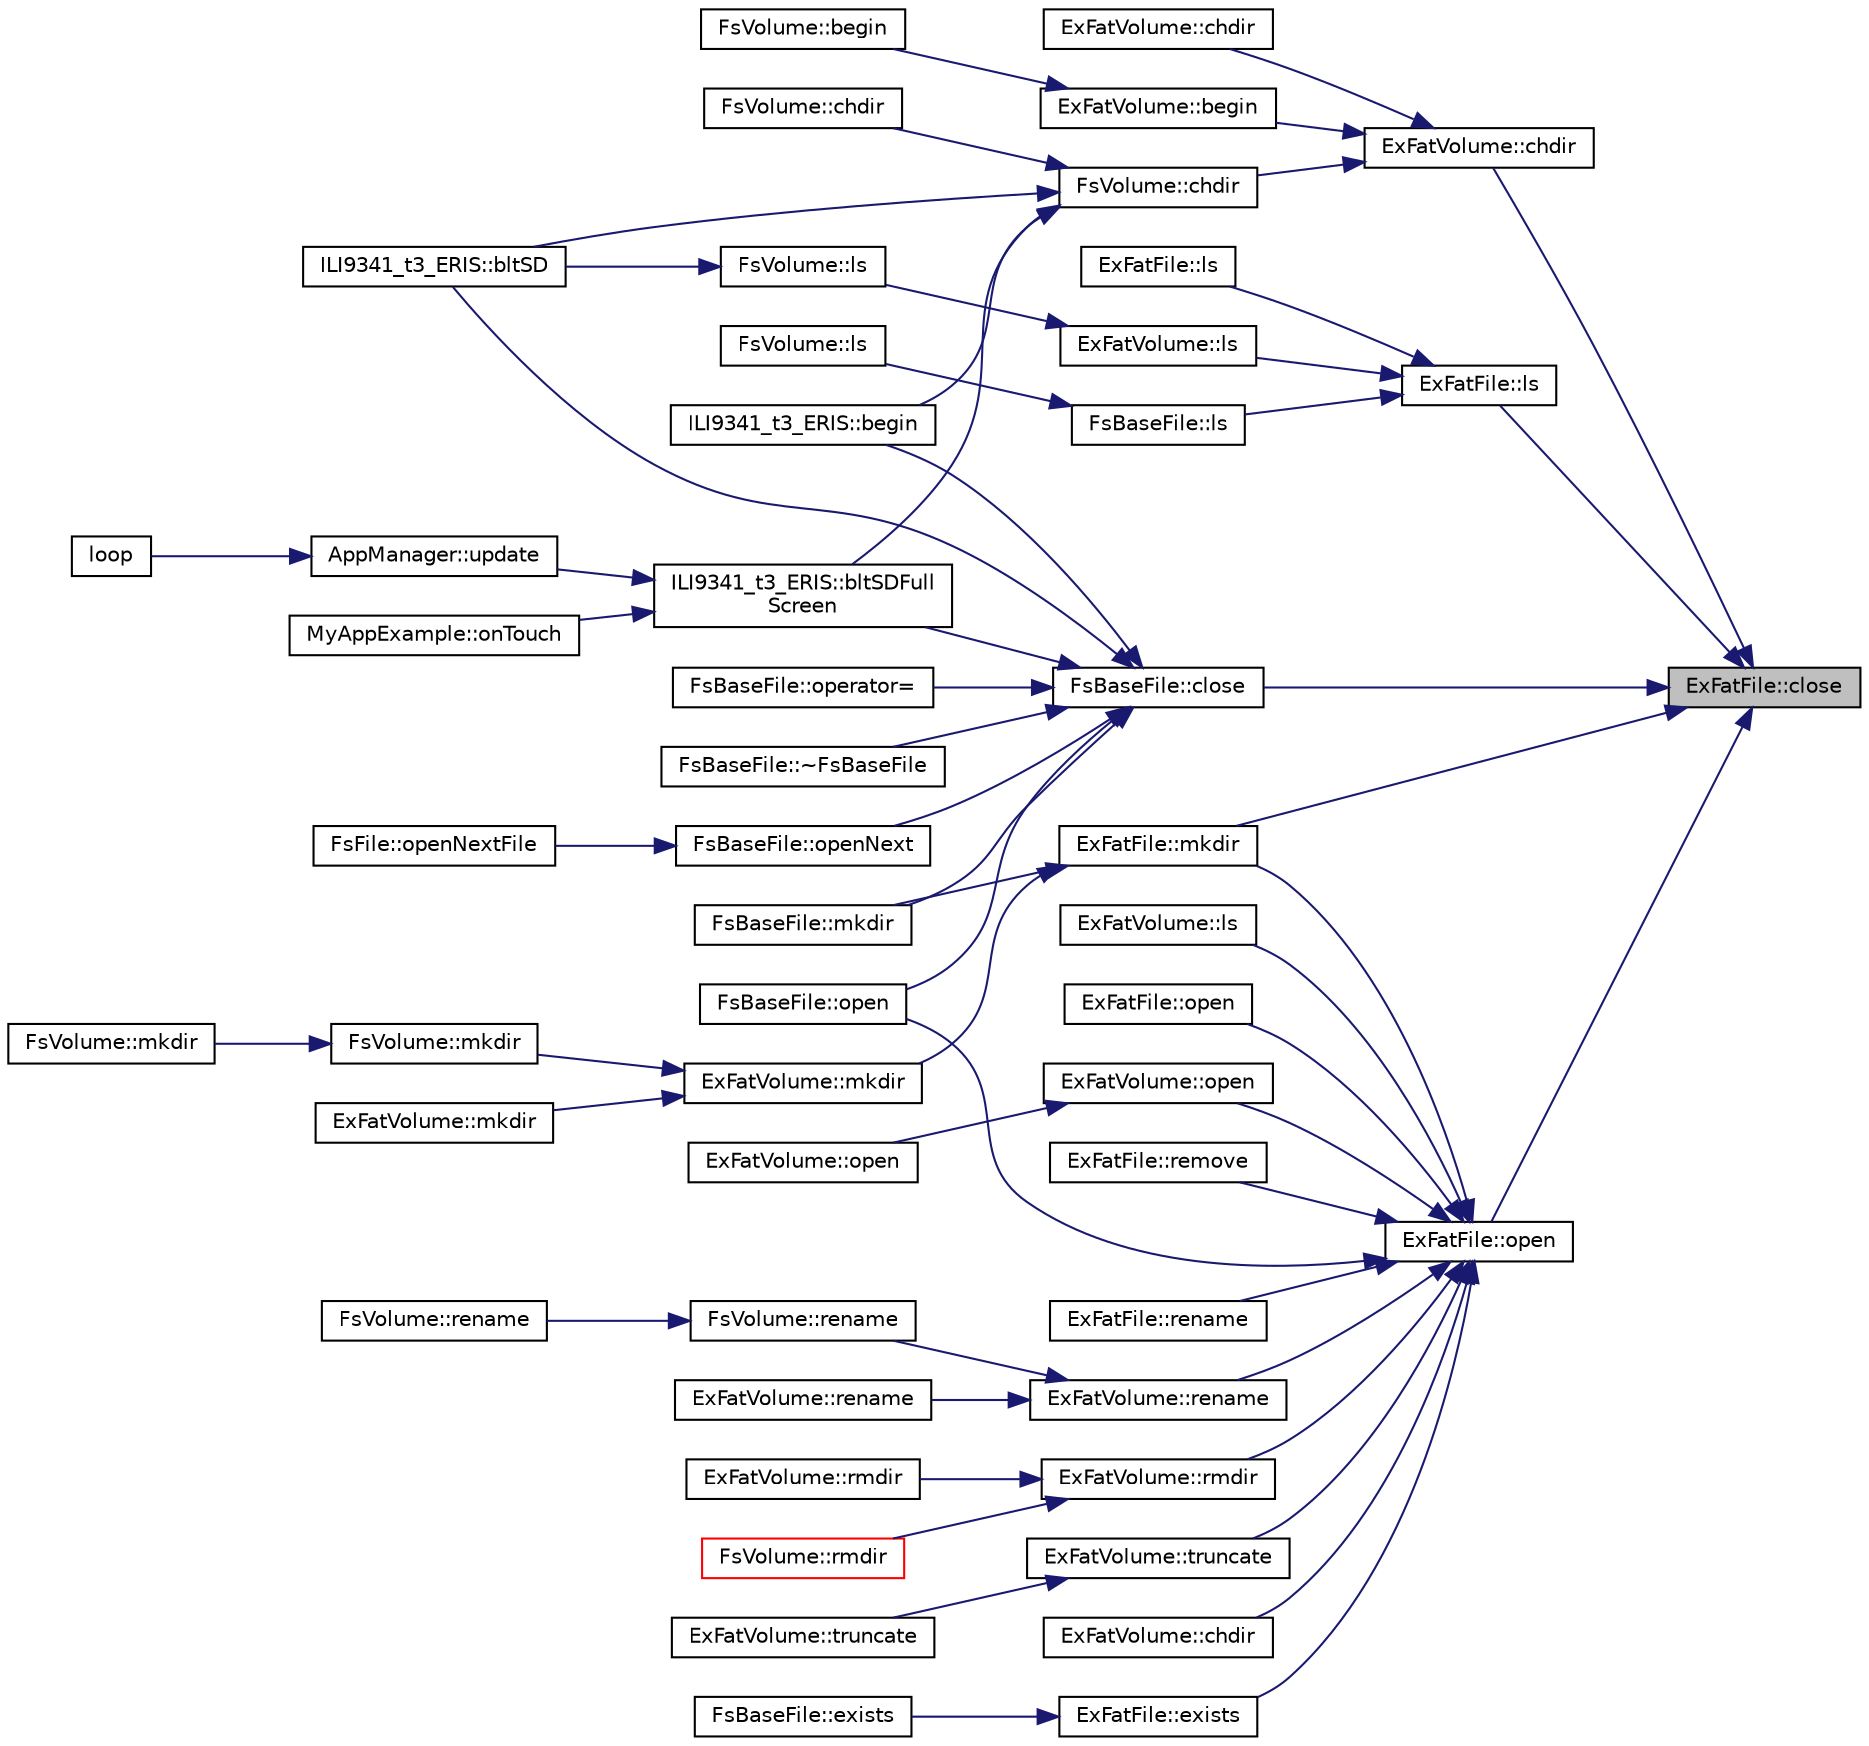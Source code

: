 digraph "ExFatFile::close"
{
 // LATEX_PDF_SIZE
  edge [fontname="Helvetica",fontsize="10",labelfontname="Helvetica",labelfontsize="10"];
  node [fontname="Helvetica",fontsize="10",shape=record];
  rankdir="RL";
  Node1 [label="ExFatFile::close",height=0.2,width=0.4,color="black", fillcolor="grey75", style="filled", fontcolor="black",tooltip=" "];
  Node1 -> Node2 [dir="back",color="midnightblue",fontsize="10",style="solid",fontname="Helvetica"];
  Node2 [label="ExFatVolume::chdir",height=0.2,width=0.4,color="black", fillcolor="white", style="filled",URL="$class_ex_fat_volume.html#abdc1addfc9474bf42cab31bcb49b4b65",tooltip=" "];
  Node2 -> Node3 [dir="back",color="midnightblue",fontsize="10",style="solid",fontname="Helvetica"];
  Node3 [label="ExFatVolume::begin",height=0.2,width=0.4,color="black", fillcolor="white", style="filled",URL="$class_ex_fat_volume.html#ade318d2517a1bd3abe56e9e530fdcd78",tooltip=" "];
  Node3 -> Node4 [dir="back",color="midnightblue",fontsize="10",style="solid",fontname="Helvetica"];
  Node4 [label="FsVolume::begin",height=0.2,width=0.4,color="black", fillcolor="white", style="filled",URL="$class_fs_volume.html#ae587e7c114b0af86ec0b2927300133b0",tooltip=" "];
  Node2 -> Node5 [dir="back",color="midnightblue",fontsize="10",style="solid",fontname="Helvetica"];
  Node5 [label="FsVolume::chdir",height=0.2,width=0.4,color="black", fillcolor="white", style="filled",URL="$class_fs_volume.html#abcc645df09441d40c476e4981393c944",tooltip=" "];
  Node5 -> Node6 [dir="back",color="midnightblue",fontsize="10",style="solid",fontname="Helvetica"];
  Node6 [label="ILI9341_t3_ERIS::begin",height=0.2,width=0.4,color="black", fillcolor="white", style="filled",URL="$class_i_l_i9341__t3___e_r_i_s.html#aac7f00d564f87cf2063f869d273f6f48",tooltip=" "];
  Node5 -> Node7 [dir="back",color="midnightblue",fontsize="10",style="solid",fontname="Helvetica"];
  Node7 [label="ILI9341_t3_ERIS::bltSD",height=0.2,width=0.4,color="black", fillcolor="white", style="filled",URL="$class_i_l_i9341__t3___e_r_i_s.html#a62cbbd94867557ffbe8d9a2c832c8716",tooltip=" "];
  Node5 -> Node8 [dir="back",color="midnightblue",fontsize="10",style="solid",fontname="Helvetica"];
  Node8 [label="ILI9341_t3_ERIS::bltSDFull\lScreen",height=0.2,width=0.4,color="black", fillcolor="white", style="filled",URL="$class_i_l_i9341__t3___e_r_i_s.html#a6efb6ee1407d55e237e86b7557d89b75",tooltip=" "];
  Node8 -> Node9 [dir="back",color="midnightblue",fontsize="10",style="solid",fontname="Helvetica"];
  Node9 [label="MyAppExample::onTouch",height=0.2,width=0.4,color="black", fillcolor="white", style="filled",URL="$class_my_app_example.html#a9113a6d8c69d8dacf810449d732d6c5e",tooltip=" "];
  Node8 -> Node10 [dir="back",color="midnightblue",fontsize="10",style="solid",fontname="Helvetica"];
  Node10 [label="AppManager::update",height=0.2,width=0.4,color="black", fillcolor="white", style="filled",URL="$class_app_manager.html#ab4352bf5559866e77c333e74af7c2210",tooltip=" "];
  Node10 -> Node11 [dir="back",color="midnightblue",fontsize="10",style="solid",fontname="Helvetica"];
  Node11 [label="loop",height=0.2,width=0.4,color="black", fillcolor="white", style="filled",URL="$main_8cpp.html#a0b33edabd7f1c4e4a0bf32c67269be2f",tooltip=" "];
  Node5 -> Node12 [dir="back",color="midnightblue",fontsize="10",style="solid",fontname="Helvetica"];
  Node12 [label="FsVolume::chdir",height=0.2,width=0.4,color="black", fillcolor="white", style="filled",URL="$class_fs_volume.html#a6c0758acb32b59c1861cc143612765d2",tooltip=" "];
  Node2 -> Node13 [dir="back",color="midnightblue",fontsize="10",style="solid",fontname="Helvetica"];
  Node13 [label="ExFatVolume::chdir",height=0.2,width=0.4,color="black", fillcolor="white", style="filled",URL="$class_ex_fat_volume.html#afb7a1d7e4de9690b2c63cc8cd22ab4b5",tooltip=" "];
  Node1 -> Node14 [dir="back",color="midnightblue",fontsize="10",style="solid",fontname="Helvetica"];
  Node14 [label="FsBaseFile::close",height=0.2,width=0.4,color="black", fillcolor="white", style="filled",URL="$class_fs_base_file.html#aa669c695a839e68e417fb15eebe3de13",tooltip=" "];
  Node14 -> Node6 [dir="back",color="midnightblue",fontsize="10",style="solid",fontname="Helvetica"];
  Node14 -> Node7 [dir="back",color="midnightblue",fontsize="10",style="solid",fontname="Helvetica"];
  Node14 -> Node8 [dir="back",color="midnightblue",fontsize="10",style="solid",fontname="Helvetica"];
  Node14 -> Node15 [dir="back",color="midnightblue",fontsize="10",style="solid",fontname="Helvetica"];
  Node15 [label="FsBaseFile::mkdir",height=0.2,width=0.4,color="black", fillcolor="white", style="filled",URL="$class_fs_base_file.html#a8b7aa7f2c63882e483336dfe12ef6800",tooltip=" "];
  Node14 -> Node16 [dir="back",color="midnightblue",fontsize="10",style="solid",fontname="Helvetica"];
  Node16 [label="FsBaseFile::open",height=0.2,width=0.4,color="black", fillcolor="white", style="filled",URL="$class_fs_base_file.html#a9786eb47f5d001e89ff291c271517547",tooltip=" "];
  Node14 -> Node17 [dir="back",color="midnightblue",fontsize="10",style="solid",fontname="Helvetica"];
  Node17 [label="FsBaseFile::openNext",height=0.2,width=0.4,color="black", fillcolor="white", style="filled",URL="$class_fs_base_file.html#acb9b1075f4db76fa7e0521c9aff9c3df",tooltip=" "];
  Node17 -> Node18 [dir="back",color="midnightblue",fontsize="10",style="solid",fontname="Helvetica"];
  Node18 [label="FsFile::openNextFile",height=0.2,width=0.4,color="black", fillcolor="white", style="filled",URL="$class_fs_file.html#ab2f85961e3831d0d654da862becb7433",tooltip=" "];
  Node14 -> Node19 [dir="back",color="midnightblue",fontsize="10",style="solid",fontname="Helvetica"];
  Node19 [label="FsBaseFile::operator=",height=0.2,width=0.4,color="black", fillcolor="white", style="filled",URL="$class_fs_base_file.html#ae4f6d168072bb4f2a61976f621659d20",tooltip=" "];
  Node14 -> Node20 [dir="back",color="midnightblue",fontsize="10",style="solid",fontname="Helvetica"];
  Node20 [label="FsBaseFile::~FsBaseFile",height=0.2,width=0.4,color="black", fillcolor="white", style="filled",URL="$class_fs_base_file.html#ab148c0eb86197666a251a2f0a15f2a02",tooltip=" "];
  Node1 -> Node21 [dir="back",color="midnightblue",fontsize="10",style="solid",fontname="Helvetica"];
  Node21 [label="ExFatFile::ls",height=0.2,width=0.4,color="black", fillcolor="white", style="filled",URL="$class_ex_fat_file.html#aa0e074c891f3db5ea2ebd491667b03a6",tooltip=" "];
  Node21 -> Node22 [dir="back",color="midnightblue",fontsize="10",style="solid",fontname="Helvetica"];
  Node22 [label="FsBaseFile::ls",height=0.2,width=0.4,color="black", fillcolor="white", style="filled",URL="$class_fs_base_file.html#aecbc336b952eebebfdfcf917863183ee",tooltip=" "];
  Node22 -> Node23 [dir="back",color="midnightblue",fontsize="10",style="solid",fontname="Helvetica"];
  Node23 [label="FsVolume::ls",height=0.2,width=0.4,color="black", fillcolor="white", style="filled",URL="$class_fs_volume.html#ab429316ed9e57a52ecfb938aca7dff6c",tooltip=" "];
  Node21 -> Node24 [dir="back",color="midnightblue",fontsize="10",style="solid",fontname="Helvetica"];
  Node24 [label="ExFatFile::ls",height=0.2,width=0.4,color="black", fillcolor="white", style="filled",URL="$class_ex_fat_file.html#a09f8beb55f939874e93c1df6c8a046d4",tooltip=" "];
  Node21 -> Node25 [dir="back",color="midnightblue",fontsize="10",style="solid",fontname="Helvetica"];
  Node25 [label="ExFatVolume::ls",height=0.2,width=0.4,color="black", fillcolor="white", style="filled",URL="$class_ex_fat_volume.html#abe1e8cad0a5922984b28edfd987bc856",tooltip=" "];
  Node25 -> Node26 [dir="back",color="midnightblue",fontsize="10",style="solid",fontname="Helvetica"];
  Node26 [label="FsVolume::ls",height=0.2,width=0.4,color="black", fillcolor="white", style="filled",URL="$class_fs_volume.html#a679105032aa3e5c4585c63f8e7acfc02",tooltip=" "];
  Node26 -> Node7 [dir="back",color="midnightblue",fontsize="10",style="solid",fontname="Helvetica"];
  Node1 -> Node27 [dir="back",color="midnightblue",fontsize="10",style="solid",fontname="Helvetica"];
  Node27 [label="ExFatFile::mkdir",height=0.2,width=0.4,color="black", fillcolor="white", style="filled",URL="$class_ex_fat_file.html#a3a393624d52854e74bf385c9e513a86d",tooltip=" "];
  Node27 -> Node28 [dir="back",color="midnightblue",fontsize="10",style="solid",fontname="Helvetica"];
  Node28 [label="ExFatVolume::mkdir",height=0.2,width=0.4,color="black", fillcolor="white", style="filled",URL="$class_ex_fat_volume.html#a407b93b16554b26ff52f7b762a9217aa",tooltip=" "];
  Node28 -> Node29 [dir="back",color="midnightblue",fontsize="10",style="solid",fontname="Helvetica"];
  Node29 [label="FsVolume::mkdir",height=0.2,width=0.4,color="black", fillcolor="white", style="filled",URL="$class_fs_volume.html#a9d38c297dccceeb5f48dceb17232368d",tooltip=" "];
  Node29 -> Node30 [dir="back",color="midnightblue",fontsize="10",style="solid",fontname="Helvetica"];
  Node30 [label="FsVolume::mkdir",height=0.2,width=0.4,color="black", fillcolor="white", style="filled",URL="$class_fs_volume.html#a5d07b87552368dc66e08aab2e7be14af",tooltip=" "];
  Node28 -> Node31 [dir="back",color="midnightblue",fontsize="10",style="solid",fontname="Helvetica"];
  Node31 [label="ExFatVolume::mkdir",height=0.2,width=0.4,color="black", fillcolor="white", style="filled",URL="$class_ex_fat_volume.html#a0f4cf7e2853225380574724314327597",tooltip=" "];
  Node27 -> Node15 [dir="back",color="midnightblue",fontsize="10",style="solid",fontname="Helvetica"];
  Node1 -> Node32 [dir="back",color="midnightblue",fontsize="10",style="solid",fontname="Helvetica"];
  Node32 [label="ExFatFile::open",height=0.2,width=0.4,color="black", fillcolor="white", style="filled",URL="$class_ex_fat_file.html#ad0be05c5c7092317089872778052cbd7",tooltip=" "];
  Node32 -> Node33 [dir="back",color="midnightblue",fontsize="10",style="solid",fontname="Helvetica"];
  Node33 [label="ExFatVolume::chdir",height=0.2,width=0.4,color="black", fillcolor="white", style="filled",URL="$class_ex_fat_volume.html#a4e0a0e838088f31b15a36925f21c314c",tooltip=" "];
  Node32 -> Node34 [dir="back",color="midnightblue",fontsize="10",style="solid",fontname="Helvetica"];
  Node34 [label="ExFatFile::exists",height=0.2,width=0.4,color="black", fillcolor="white", style="filled",URL="$class_ex_fat_file.html#a22a717ddc6d2004c540c67a14264d9dd",tooltip=" "];
  Node34 -> Node35 [dir="back",color="midnightblue",fontsize="10",style="solid",fontname="Helvetica"];
  Node35 [label="FsBaseFile::exists",height=0.2,width=0.4,color="black", fillcolor="white", style="filled",URL="$class_fs_base_file.html#a76aea9766ffeae5454381a0704e62505",tooltip=" "];
  Node32 -> Node36 [dir="back",color="midnightblue",fontsize="10",style="solid",fontname="Helvetica"];
  Node36 [label="ExFatVolume::ls",height=0.2,width=0.4,color="black", fillcolor="white", style="filled",URL="$class_ex_fat_volume.html#aad2de66514174edb37b0fe7e44b33abf",tooltip=" "];
  Node32 -> Node27 [dir="back",color="midnightblue",fontsize="10",style="solid",fontname="Helvetica"];
  Node32 -> Node37 [dir="back",color="midnightblue",fontsize="10",style="solid",fontname="Helvetica"];
  Node37 [label="ExFatFile::open",height=0.2,width=0.4,color="black", fillcolor="white", style="filled",URL="$class_ex_fat_file.html#a32be0584c62b9eba57f386b03e350e43",tooltip=" "];
  Node32 -> Node38 [dir="back",color="midnightblue",fontsize="10",style="solid",fontname="Helvetica"];
  Node38 [label="ExFatVolume::open",height=0.2,width=0.4,color="black", fillcolor="white", style="filled",URL="$class_ex_fat_volume.html#a9686979b368d287b5bdde9f8824609f9",tooltip=" "];
  Node38 -> Node39 [dir="back",color="midnightblue",fontsize="10",style="solid",fontname="Helvetica"];
  Node39 [label="ExFatVolume::open",height=0.2,width=0.4,color="black", fillcolor="white", style="filled",URL="$class_ex_fat_volume.html#a29b670f7086e74ad5c50ecdad2e72d5b",tooltip=" "];
  Node32 -> Node16 [dir="back",color="midnightblue",fontsize="10",style="solid",fontname="Helvetica"];
  Node32 -> Node40 [dir="back",color="midnightblue",fontsize="10",style="solid",fontname="Helvetica"];
  Node40 [label="ExFatFile::remove",height=0.2,width=0.4,color="black", fillcolor="white", style="filled",URL="$class_ex_fat_file.html#ad10417a851dba3d40a78eb2c0eb11fff",tooltip=" "];
  Node32 -> Node41 [dir="back",color="midnightblue",fontsize="10",style="solid",fontname="Helvetica"];
  Node41 [label="ExFatVolume::rename",height=0.2,width=0.4,color="black", fillcolor="white", style="filled",URL="$class_ex_fat_volume.html#a8dcd1b108167803a24f7314f5fce6bc4",tooltip=" "];
  Node41 -> Node42 [dir="back",color="midnightblue",fontsize="10",style="solid",fontname="Helvetica"];
  Node42 [label="FsVolume::rename",height=0.2,width=0.4,color="black", fillcolor="white", style="filled",URL="$class_fs_volume.html#aae3be08aff89f5a113cfa0b89c4a6004",tooltip=" "];
  Node42 -> Node43 [dir="back",color="midnightblue",fontsize="10",style="solid",fontname="Helvetica"];
  Node43 [label="FsVolume::rename",height=0.2,width=0.4,color="black", fillcolor="white", style="filled",URL="$class_fs_volume.html#a7da5cf51eceaa2ea8799be05c3bf9258",tooltip=" "];
  Node41 -> Node44 [dir="back",color="midnightblue",fontsize="10",style="solid",fontname="Helvetica"];
  Node44 [label="ExFatVolume::rename",height=0.2,width=0.4,color="black", fillcolor="white", style="filled",URL="$class_ex_fat_volume.html#a1396c06f6c5e138889125d2f62cdbdcb",tooltip=" "];
  Node32 -> Node45 [dir="back",color="midnightblue",fontsize="10",style="solid",fontname="Helvetica"];
  Node45 [label="ExFatFile::rename",height=0.2,width=0.4,color="black", fillcolor="white", style="filled",URL="$class_ex_fat_file.html#aea570a3b6afbe633d874803b137a46b8",tooltip=" "];
  Node32 -> Node46 [dir="back",color="midnightblue",fontsize="10",style="solid",fontname="Helvetica"];
  Node46 [label="ExFatVolume::rmdir",height=0.2,width=0.4,color="black", fillcolor="white", style="filled",URL="$class_ex_fat_volume.html#ab9e3e7d9538c905ca60b834e244943ee",tooltip=" "];
  Node46 -> Node47 [dir="back",color="midnightblue",fontsize="10",style="solid",fontname="Helvetica"];
  Node47 [label="FsVolume::rmdir",height=0.2,width=0.4,color="red", fillcolor="white", style="filled",URL="$class_fs_volume.html#ad2457b491bf85495140fd4a8ca743513",tooltip=" "];
  Node46 -> Node49 [dir="back",color="midnightblue",fontsize="10",style="solid",fontname="Helvetica"];
  Node49 [label="ExFatVolume::rmdir",height=0.2,width=0.4,color="black", fillcolor="white", style="filled",URL="$class_ex_fat_volume.html#af0adfad817e085d676479fefbb343197",tooltip=" "];
  Node32 -> Node50 [dir="back",color="midnightblue",fontsize="10",style="solid",fontname="Helvetica"];
  Node50 [label="ExFatVolume::truncate",height=0.2,width=0.4,color="black", fillcolor="white", style="filled",URL="$class_ex_fat_volume.html#ae5cbcdd7907a882b4686cb3ba7e85bcc",tooltip=" "];
  Node50 -> Node51 [dir="back",color="midnightblue",fontsize="10",style="solid",fontname="Helvetica"];
  Node51 [label="ExFatVolume::truncate",height=0.2,width=0.4,color="black", fillcolor="white", style="filled",URL="$class_ex_fat_volume.html#ae6d409b7f24593dca7aae70513e18b70",tooltip=" "];
}
